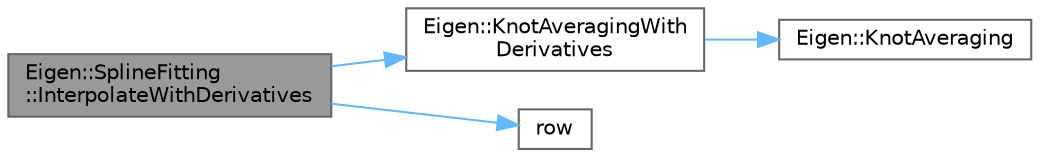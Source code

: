 digraph "Eigen::SplineFitting::InterpolateWithDerivatives"
{
 // LATEX_PDF_SIZE
  bgcolor="transparent";
  edge [fontname=Helvetica,fontsize=10,labelfontname=Helvetica,labelfontsize=10];
  node [fontname=Helvetica,fontsize=10,shape=box,height=0.2,width=0.4];
  rankdir="LR";
  Node1 [id="Node000001",label="Eigen::SplineFitting\l::InterpolateWithDerivatives",height=0.2,width=0.4,color="gray40", fillcolor="grey60", style="filled", fontcolor="black",tooltip="Fits an interpolating spline to the given data points and derivatives."];
  Node1 -> Node2 [id="edge1_Node000001_Node000002",color="steelblue1",style="solid",tooltip=" "];
  Node2 [id="Node000002",label="Eigen::KnotAveragingWith\lDerivatives",height=0.2,width=0.4,color="grey40", fillcolor="white", style="filled",URL="$group___splines___module.html#gae10a6f9b6ab7fb400a2526b6382c533b",tooltip="Computes knot averages when derivative constraints are present. Note that this is a technical interpr..."];
  Node2 -> Node3 [id="edge2_Node000002_Node000003",color="steelblue1",style="solid",tooltip=" "];
  Node3 [id="Node000003",label="Eigen::KnotAveraging",height=0.2,width=0.4,color="grey40", fillcolor="white", style="filled",URL="$group___splines___module.html#ga9474da5ed68bbd9a6788a999330416d6",tooltip="Computes knot averages."];
  Node1 -> Node4 [id="edge3_Node000001_Node000004",color="steelblue1",style="solid",tooltip=" "];
  Node4 [id="Node000004",label="row",height=0.2,width=0.4,color="grey40", fillcolor="white", style="filled",URL="$_matrix_base__row_8cpp.html#a64ef8efef59f875033a27e7cbbc879ec",tooltip=" "];
}
